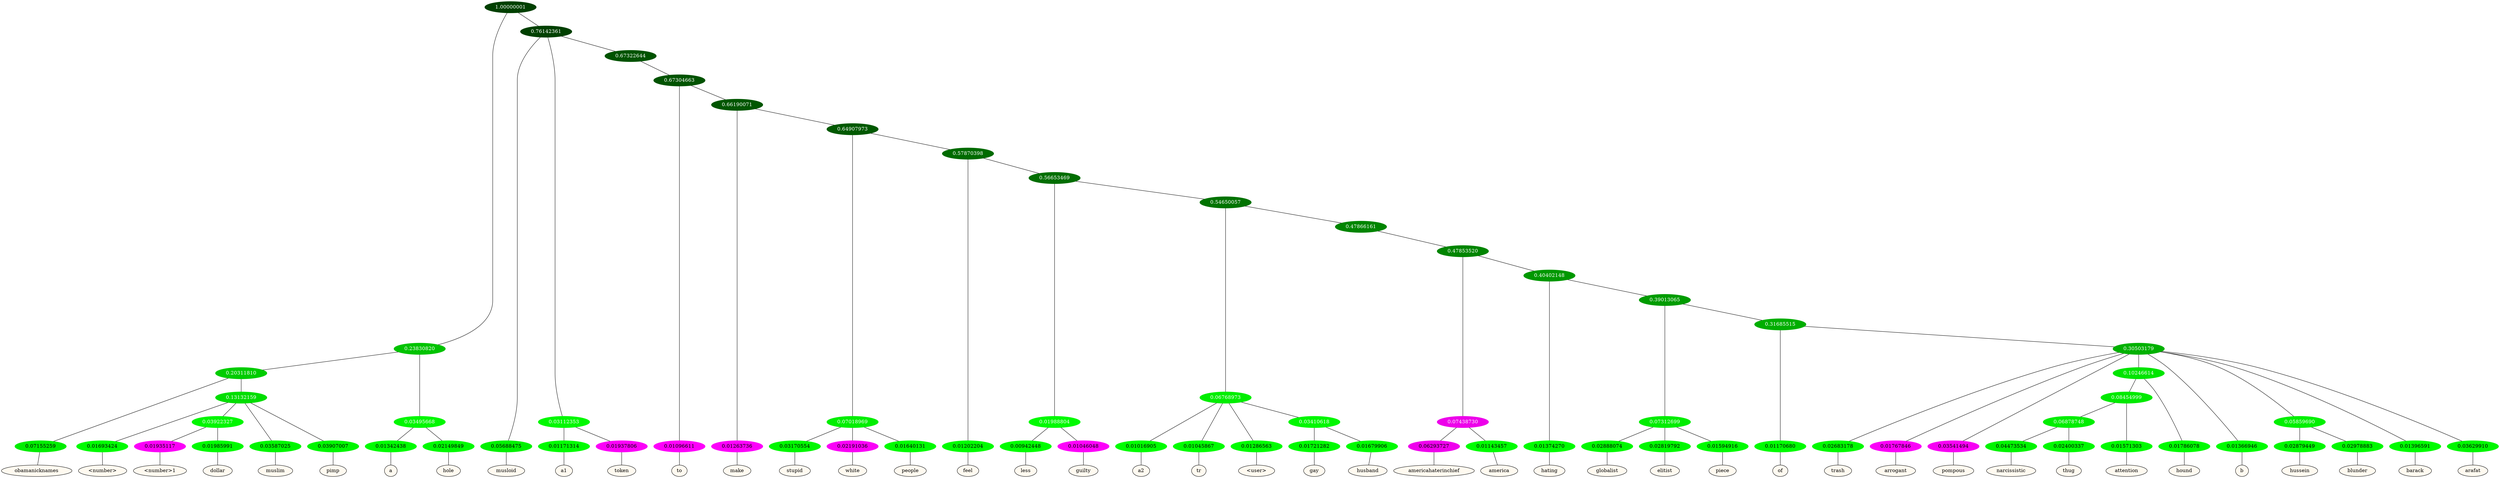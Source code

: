 graph {
	node [format=png height=0.15 nodesep=0.001 ordering=out overlap=prism overlap_scaling=0.01 ranksep=0.001 ratio=0.2 style=filled width=0.15]
	{
		rank=same
		a_w_8 [label=obamanicknames color=black fillcolor=floralwhite style="filled,solid"]
		a_w_15 [label="\<number\>" color=black fillcolor=floralwhite style="filled,solid"]
		a_w_21 [label="\<number\>1" color=black fillcolor=floralwhite style="filled,solid"]
		a_w_22 [label=dollar color=black fillcolor=floralwhite style="filled,solid"]
		a_w_17 [label=muslim color=black fillcolor=floralwhite style="filled,solid"]
		a_w_18 [label=pimp color=black fillcolor=floralwhite style="filled,solid"]
		a_w_10 [label=a color=black fillcolor=floralwhite style="filled,solid"]
		a_w_11 [label=hole color=black fillcolor=floralwhite style="filled,solid"]
		a_w_5 [label=musloid color=black fillcolor=floralwhite style="filled,solid"]
		a_w_12 [label=a1 color=black fillcolor=floralwhite style="filled,solid"]
		a_w_13 [label=token color=black fillcolor=floralwhite style="filled,solid"]
		a_w_19 [label=to color=black fillcolor=floralwhite style="filled,solid"]
		a_w_23 [label=make color=black fillcolor=floralwhite style="filled,solid"]
		a_w_27 [label=stupid color=black fillcolor=floralwhite style="filled,solid"]
		a_w_28 [label=white color=black fillcolor=floralwhite style="filled,solid"]
		a_w_29 [label=people color=black fillcolor=floralwhite style="filled,solid"]
		a_w_30 [label=feel color=black fillcolor=floralwhite style="filled,solid"]
		a_w_34 [label=less color=black fillcolor=floralwhite style="filled,solid"]
		a_w_35 [label=guilty color=black fillcolor=floralwhite style="filled,solid"]
		a_w_38 [label=a2 color=black fillcolor=floralwhite style="filled,solid"]
		a_w_39 [label=tr color=black fillcolor=floralwhite style="filled,solid"]
		a_w_40 [label="\<user\>" color=black fillcolor=floralwhite style="filled,solid"]
		a_w_43 [label=gay color=black fillcolor=floralwhite style="filled,solid"]
		a_w_44 [label=husband color=black fillcolor=floralwhite style="filled,solid"]
		a_w_47 [label=americahaterinchief color=black fillcolor=floralwhite style="filled,solid"]
		a_w_48 [label=america color=black fillcolor=floralwhite style="filled,solid"]
		a_w_49 [label=hating color=black fillcolor=floralwhite style="filled,solid"]
		a_w_53 [label=globalist color=black fillcolor=floralwhite style="filled,solid"]
		a_w_54 [label=elitist color=black fillcolor=floralwhite style="filled,solid"]
		a_w_55 [label=piece color=black fillcolor=floralwhite style="filled,solid"]
		a_w_56 [label=of color=black fillcolor=floralwhite style="filled,solid"]
		a_w_58 [label=trash color=black fillcolor=floralwhite style="filled,solid"]
		a_w_59 [label=arrogant color=black fillcolor=floralwhite style="filled,solid"]
		a_w_60 [label=pompous color=black fillcolor=floralwhite style="filled,solid"]
		a_w_72 [label=narcissistic color=black fillcolor=floralwhite style="filled,solid"]
		a_w_73 [label=thug color=black fillcolor=floralwhite style="filled,solid"]
		a_w_71 [label=attention color=black fillcolor=floralwhite style="filled,solid"]
		a_w_67 [label=hound color=black fillcolor=floralwhite style="filled,solid"]
		a_w_62 [label=b color=black fillcolor=floralwhite style="filled,solid"]
		a_w_68 [label=hussein color=black fillcolor=floralwhite style="filled,solid"]
		a_w_69 [label=blunder color=black fillcolor=floralwhite style="filled,solid"]
		a_w_64 [label=barack color=black fillcolor=floralwhite style="filled,solid"]
		a_w_65 [label=arafat color=black fillcolor=floralwhite style="filled,solid"]
	}
	a_n_8 -- a_w_8
	a_n_15 -- a_w_15
	a_n_21 -- a_w_21
	a_n_22 -- a_w_22
	a_n_17 -- a_w_17
	a_n_18 -- a_w_18
	a_n_10 -- a_w_10
	a_n_11 -- a_w_11
	a_n_5 -- a_w_5
	a_n_12 -- a_w_12
	a_n_13 -- a_w_13
	a_n_19 -- a_w_19
	a_n_23 -- a_w_23
	a_n_27 -- a_w_27
	a_n_28 -- a_w_28
	a_n_29 -- a_w_29
	a_n_30 -- a_w_30
	a_n_34 -- a_w_34
	a_n_35 -- a_w_35
	a_n_38 -- a_w_38
	a_n_39 -- a_w_39
	a_n_40 -- a_w_40
	a_n_43 -- a_w_43
	a_n_44 -- a_w_44
	a_n_47 -- a_w_47
	a_n_48 -- a_w_48
	a_n_49 -- a_w_49
	a_n_53 -- a_w_53
	a_n_54 -- a_w_54
	a_n_55 -- a_w_55
	a_n_56 -- a_w_56
	a_n_58 -- a_w_58
	a_n_59 -- a_w_59
	a_n_60 -- a_w_60
	a_n_72 -- a_w_72
	a_n_73 -- a_w_73
	a_n_71 -- a_w_71
	a_n_67 -- a_w_67
	a_n_62 -- a_w_62
	a_n_68 -- a_w_68
	a_n_69 -- a_w_69
	a_n_64 -- a_w_64
	a_n_65 -- a_w_65
	{
		rank=same
		a_n_8 [label=0.07155259 color="0.334 1.000 0.928" fontcolor=black]
		a_n_15 [label=0.01693424 color="0.334 1.000 0.983" fontcolor=black]
		a_n_21 [label=0.01935117 color="0.835 1.000 0.981" fontcolor=black]
		a_n_22 [label=0.01985991 color="0.334 1.000 0.980" fontcolor=black]
		a_n_17 [label=0.03587025 color="0.334 1.000 0.964" fontcolor=black]
		a_n_18 [label=0.03907007 color="0.334 1.000 0.961" fontcolor=black]
		a_n_10 [label=0.01342438 color="0.334 1.000 0.987" fontcolor=black]
		a_n_11 [label=0.02149849 color="0.334 1.000 0.979" fontcolor=black]
		a_n_5 [label=0.05688475 color="0.334 1.000 0.943" fontcolor=black]
		a_n_12 [label=0.01171314 color="0.334 1.000 0.988" fontcolor=black]
		a_n_13 [label=0.01937806 color="0.835 1.000 0.981" fontcolor=black]
		a_n_19 [label=0.01096611 color="0.835 1.000 0.989" fontcolor=black]
		a_n_23 [label=0.01263736 color="0.835 1.000 0.987" fontcolor=black]
		a_n_27 [label=0.03170554 color="0.334 1.000 0.968" fontcolor=black]
		a_n_28 [label=0.02191036 color="0.835 1.000 0.978" fontcolor=black]
		a_n_29 [label=0.01640131 color="0.334 1.000 0.984" fontcolor=black]
		a_n_30 [label=0.01202204 color="0.334 1.000 0.988" fontcolor=black]
		a_n_34 [label=0.00942448 color="0.334 1.000 0.991" fontcolor=black]
		a_n_35 [label=0.01046048 color="0.835 1.000 0.990" fontcolor=black]
		a_n_38 [label=0.01016905 color="0.334 1.000 0.990" fontcolor=black]
		a_n_39 [label=0.01045867 color="0.334 1.000 0.990" fontcolor=black]
		a_n_40 [label=0.01286563 color="0.334 1.000 0.987" fontcolor=black]
		a_n_43 [label=0.01721282 color="0.334 1.000 0.983" fontcolor=black]
		a_n_44 [label=0.01679906 color="0.334 1.000 0.983" fontcolor=black]
		a_n_47 [label=0.06293727 color="0.835 1.000 0.937" fontcolor=black]
		a_n_48 [label=0.01143457 color="0.334 1.000 0.989" fontcolor=black]
		a_n_49 [label=0.01374270 color="0.334 1.000 0.986" fontcolor=black]
		a_n_53 [label=0.02888074 color="0.334 1.000 0.971" fontcolor=black]
		a_n_54 [label=0.02819792 color="0.334 1.000 0.972" fontcolor=black]
		a_n_55 [label=0.01594916 color="0.334 1.000 0.984" fontcolor=black]
		a_n_56 [label=0.01170680 color="0.334 1.000 0.988" fontcolor=black]
		a_n_58 [label=0.02683178 color="0.334 1.000 0.973" fontcolor=black]
		a_n_59 [label=0.01767846 color="0.835 1.000 0.982" fontcolor=black]
		a_n_60 [label=0.03541494 color="0.835 1.000 0.965" fontcolor=black]
		a_n_72 [label=0.04473534 color="0.334 1.000 0.955" fontcolor=black]
		a_n_73 [label=0.02400337 color="0.334 1.000 0.976" fontcolor=black]
		a_n_71 [label=0.01571303 color="0.334 1.000 0.984" fontcolor=black]
		a_n_67 [label=0.01786078 color="0.334 1.000 0.982" fontcolor=black]
		a_n_62 [label=0.01366946 color="0.334 1.000 0.986" fontcolor=black]
		a_n_68 [label=0.02879449 color="0.334 1.000 0.971" fontcolor=black]
		a_n_69 [label=0.02978883 color="0.334 1.000 0.970" fontcolor=black]
		a_n_64 [label=0.01396591 color="0.334 1.000 0.986" fontcolor=black]
		a_n_65 [label=0.03629910 color="0.334 1.000 0.964" fontcolor=black]
	}
	a_n_0 [label=1.00000001 color="0.334 1.000 0.250" fontcolor=grey99]
	a_n_1 [label=0.23830820 color="0.334 1.000 0.762" fontcolor=grey99]
	a_n_0 -- a_n_1
	a_n_2 [label=0.76142361 color="0.334 1.000 0.250" fontcolor=grey99]
	a_n_0 -- a_n_2
	a_n_3 [label=0.20311810 color="0.334 1.000 0.797" fontcolor=grey99]
	a_n_1 -- a_n_3
	a_n_4 [label=0.03495668 color="0.334 1.000 0.965" fontcolor=grey99]
	a_n_1 -- a_n_4
	a_n_2 -- a_n_5
	a_n_6 [label=0.03112353 color="0.334 1.000 0.969" fontcolor=grey99]
	a_n_2 -- a_n_6
	a_n_7 [label=0.67322644 color="0.334 1.000 0.327" fontcolor=grey99]
	a_n_2 -- a_n_7
	a_n_3 -- a_n_8
	a_n_9 [label=0.13132159 color="0.334 1.000 0.869" fontcolor=grey99]
	a_n_3 -- a_n_9
	a_n_4 -- a_n_10
	a_n_4 -- a_n_11
	a_n_6 -- a_n_12
	a_n_6 -- a_n_13
	a_n_14 [label=0.67304663 color="0.334 1.000 0.327" fontcolor=grey99]
	a_n_7 -- a_n_14
	a_n_9 -- a_n_15
	a_n_16 [label=0.03922327 color="0.334 1.000 0.961" fontcolor=grey99]
	a_n_9 -- a_n_16
	a_n_9 -- a_n_17
	a_n_9 -- a_n_18
	a_n_14 -- a_n_19
	a_n_20 [label=0.66190071 color="0.334 1.000 0.338" fontcolor=grey99]
	a_n_14 -- a_n_20
	a_n_16 -- a_n_21
	a_n_16 -- a_n_22
	a_n_20 -- a_n_23
	a_n_24 [label=0.64907973 color="0.334 1.000 0.351" fontcolor=grey99]
	a_n_20 -- a_n_24
	a_n_25 [label=0.07018969 color="0.334 1.000 0.930" fontcolor=grey99]
	a_n_24 -- a_n_25
	a_n_26 [label=0.57870398 color="0.334 1.000 0.421" fontcolor=grey99]
	a_n_24 -- a_n_26
	a_n_25 -- a_n_27
	a_n_25 -- a_n_28
	a_n_25 -- a_n_29
	a_n_26 -- a_n_30
	a_n_31 [label=0.56653469 color="0.334 1.000 0.433" fontcolor=grey99]
	a_n_26 -- a_n_31
	a_n_32 [label=0.01988804 color="0.334 1.000 0.980" fontcolor=grey99]
	a_n_31 -- a_n_32
	a_n_33 [label=0.54650057 color="0.334 1.000 0.453" fontcolor=grey99]
	a_n_31 -- a_n_33
	a_n_32 -- a_n_34
	a_n_32 -- a_n_35
	a_n_36 [label=0.06768973 color="0.334 1.000 0.932" fontcolor=grey99]
	a_n_33 -- a_n_36
	a_n_37 [label=0.47866161 color="0.334 1.000 0.521" fontcolor=grey99]
	a_n_33 -- a_n_37
	a_n_36 -- a_n_38
	a_n_36 -- a_n_39
	a_n_36 -- a_n_40
	a_n_41 [label=0.03410618 color="0.334 1.000 0.966" fontcolor=grey99]
	a_n_36 -- a_n_41
	a_n_42 [label=0.47853520 color="0.334 1.000 0.521" fontcolor=grey99]
	a_n_37 -- a_n_42
	a_n_41 -- a_n_43
	a_n_41 -- a_n_44
	a_n_45 [label=0.07438730 color="0.835 1.000 0.926" fontcolor=grey99]
	a_n_42 -- a_n_45
	a_n_46 [label=0.40402148 color="0.334 1.000 0.596" fontcolor=grey99]
	a_n_42 -- a_n_46
	a_n_45 -- a_n_47
	a_n_45 -- a_n_48
	a_n_46 -- a_n_49
	a_n_50 [label=0.39013065 color="0.334 1.000 0.610" fontcolor=grey99]
	a_n_46 -- a_n_50
	a_n_51 [label=0.07312699 color="0.334 1.000 0.927" fontcolor=grey99]
	a_n_50 -- a_n_51
	a_n_52 [label=0.31685515 color="0.334 1.000 0.683" fontcolor=grey99]
	a_n_50 -- a_n_52
	a_n_51 -- a_n_53
	a_n_51 -- a_n_54
	a_n_51 -- a_n_55
	a_n_52 -- a_n_56
	a_n_57 [label=0.30503179 color="0.334 1.000 0.695" fontcolor=grey99]
	a_n_52 -- a_n_57
	a_n_57 -- a_n_58
	a_n_57 -- a_n_59
	a_n_57 -- a_n_60
	a_n_61 [label=0.10246614 color="0.334 1.000 0.898" fontcolor=grey99]
	a_n_57 -- a_n_61
	a_n_57 -- a_n_62
	a_n_63 [label=0.05859690 color="0.334 1.000 0.941" fontcolor=grey99]
	a_n_57 -- a_n_63
	a_n_57 -- a_n_64
	a_n_57 -- a_n_65
	a_n_66 [label=0.08454999 color="0.334 1.000 0.915" fontcolor=grey99]
	a_n_61 -- a_n_66
	a_n_61 -- a_n_67
	a_n_63 -- a_n_68
	a_n_63 -- a_n_69
	a_n_70 [label=0.06878748 color="0.334 1.000 0.931" fontcolor=grey99]
	a_n_66 -- a_n_70
	a_n_66 -- a_n_71
	a_n_70 -- a_n_72
	a_n_70 -- a_n_73
}
